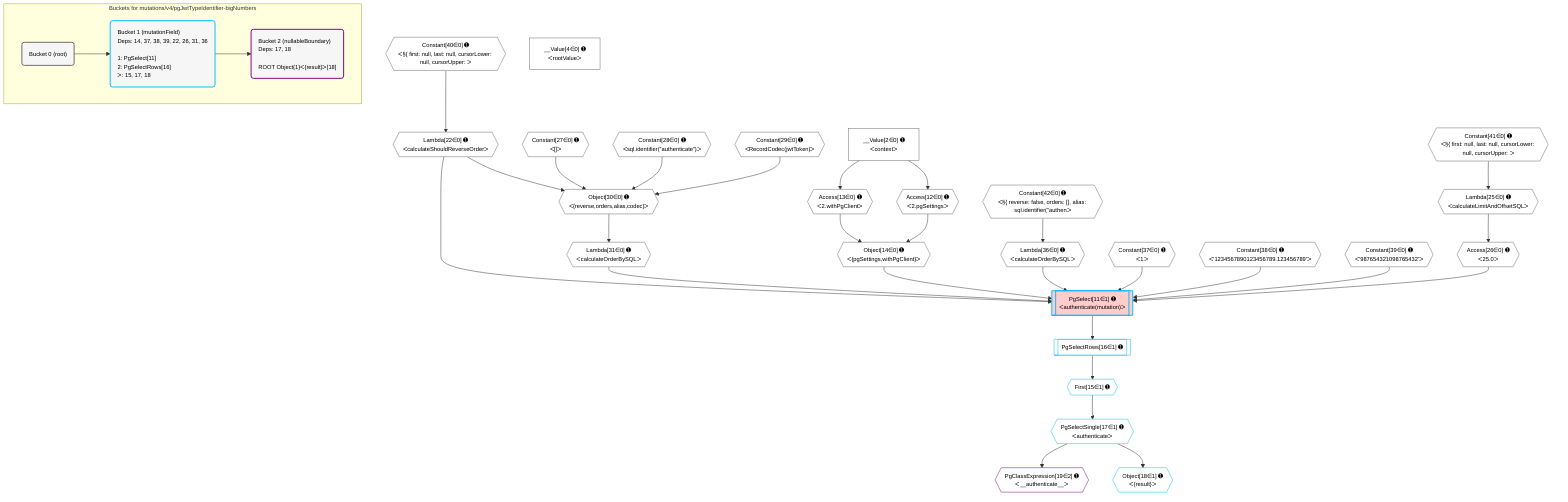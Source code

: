 %%{init: {'themeVariables': { 'fontSize': '12px'}}}%%
graph TD
    classDef path fill:#eee,stroke:#000,color:#000
    classDef plan fill:#fff,stroke-width:1px,color:#000
    classDef itemplan fill:#fff,stroke-width:2px,color:#000
    classDef unbatchedplan fill:#dff,stroke-width:1px,color:#000
    classDef sideeffectplan fill:#fcc,stroke-width:2px,color:#000
    classDef bucket fill:#f6f6f6,color:#000,stroke-width:2px,text-align:left


    %% plan dependencies
    Object30{{"Object[30∈0] ➊<br />ᐸ{reverse,orders,alias,codec}ᐳ"}}:::plan
    Lambda22{{"Lambda[22∈0] ➊<br />ᐸcalculateShouldReverseOrderᐳ"}}:::plan
    Constant27{{"Constant[27∈0] ➊<br />ᐸ[]ᐳ"}}:::plan
    Constant28{{"Constant[28∈0] ➊<br />ᐸsql.identifier(”authenticate”)ᐳ"}}:::plan
    Constant29{{"Constant[29∈0] ➊<br />ᐸRecordCodec(jwtToken)ᐳ"}}:::plan
    Lambda22 & Constant27 & Constant28 & Constant29 --> Object30
    Object14{{"Object[14∈0] ➊<br />ᐸ{pgSettings,withPgClient}ᐳ"}}:::plan
    Access12{{"Access[12∈0] ➊<br />ᐸ2.pgSettingsᐳ"}}:::plan
    Access13{{"Access[13∈0] ➊<br />ᐸ2.withPgClientᐳ"}}:::plan
    Access12 & Access13 --> Object14
    __Value2["__Value[2∈0] ➊<br />ᐸcontextᐳ"]:::plan
    __Value2 --> Access12
    __Value2 --> Access13
    Constant40{{"Constant[40∈0] ➊<br />ᐸ§{ first: null, last: null, cursorLower: null, cursorUpper: ᐳ"}}:::plan
    Constant40 --> Lambda22
    Lambda25{{"Lambda[25∈0] ➊<br />ᐸcalculateLimitAndOffsetSQLᐳ"}}:::plan
    Constant41{{"Constant[41∈0] ➊<br />ᐸ§{ first: null, last: null, cursorLower: null, cursorUpper: ᐳ"}}:::plan
    Constant41 --> Lambda25
    Access26{{"Access[26∈0] ➊<br />ᐸ25.0ᐳ"}}:::plan
    Lambda25 --> Access26
    Lambda31{{"Lambda[31∈0] ➊<br />ᐸcalculateOrderBySQLᐳ"}}:::plan
    Object30 --> Lambda31
    Lambda36{{"Lambda[36∈0] ➊<br />ᐸcalculateOrderBySQLᐳ"}}:::plan
    Constant42{{"Constant[42∈0] ➊<br />ᐸ§{ reverse: false, orders: [], alias: sql.identifier(”authenᐳ"}}:::plan
    Constant42 --> Lambda36
    __Value4["__Value[4∈0] ➊<br />ᐸrootValueᐳ"]:::plan
    Constant37{{"Constant[37∈0] ➊<br />ᐸ1ᐳ"}}:::plan
    Constant38{{"Constant[38∈0] ➊<br />ᐸ'1234567890123456789.123456789'ᐳ"}}:::plan
    Constant39{{"Constant[39∈0] ➊<br />ᐸ'987654321098765432'ᐳ"}}:::plan
    PgSelect11[["PgSelect[11∈1] ➊<br />ᐸauthenticate(mutation)ᐳ"]]:::sideeffectplan
    Object14 & Constant37 & Constant38 & Constant39 & Lambda22 & Access26 & Lambda31 & Lambda36 --> PgSelect11
    First15{{"First[15∈1] ➊"}}:::plan
    PgSelectRows16[["PgSelectRows[16∈1] ➊"]]:::plan
    PgSelectRows16 --> First15
    PgSelect11 --> PgSelectRows16
    PgSelectSingle17{{"PgSelectSingle[17∈1] ➊<br />ᐸauthenticateᐳ"}}:::plan
    First15 --> PgSelectSingle17
    Object18{{"Object[18∈1] ➊<br />ᐸ{result}ᐳ"}}:::plan
    PgSelectSingle17 --> Object18
    PgClassExpression19{{"PgClassExpression[19∈2] ➊<br />ᐸ__authenticate__ᐳ"}}:::plan
    PgSelectSingle17 --> PgClassExpression19

    %% define steps

    subgraph "Buckets for mutations/v4/pgJwtTypeIdentifier-bigNumbers"
    Bucket0("Bucket 0 (root)"):::bucket
    classDef bucket0 stroke:#696969
    class Bucket0,__Value2,__Value4,Access12,Access13,Object14,Lambda22,Lambda25,Access26,Constant27,Constant28,Constant29,Object30,Lambda31,Lambda36,Constant37,Constant38,Constant39,Constant40,Constant41,Constant42 bucket0
    Bucket1("Bucket 1 (mutationField)<br />Deps: 14, 37, 38, 39, 22, 26, 31, 36<br /><br />1: PgSelect[11]<br />2: PgSelectRows[16]<br />ᐳ: 15, 17, 18"):::bucket
    classDef bucket1 stroke:#00bfff
    class Bucket1,PgSelect11,First15,PgSelectRows16,PgSelectSingle17,Object18 bucket1
    Bucket2("Bucket 2 (nullableBoundary)<br />Deps: 17, 18<br /><br />ROOT Object{1}ᐸ{result}ᐳ[18]"):::bucket
    classDef bucket2 stroke:#7f007f
    class Bucket2,PgClassExpression19 bucket2
    Bucket0 --> Bucket1
    Bucket1 --> Bucket2
    end